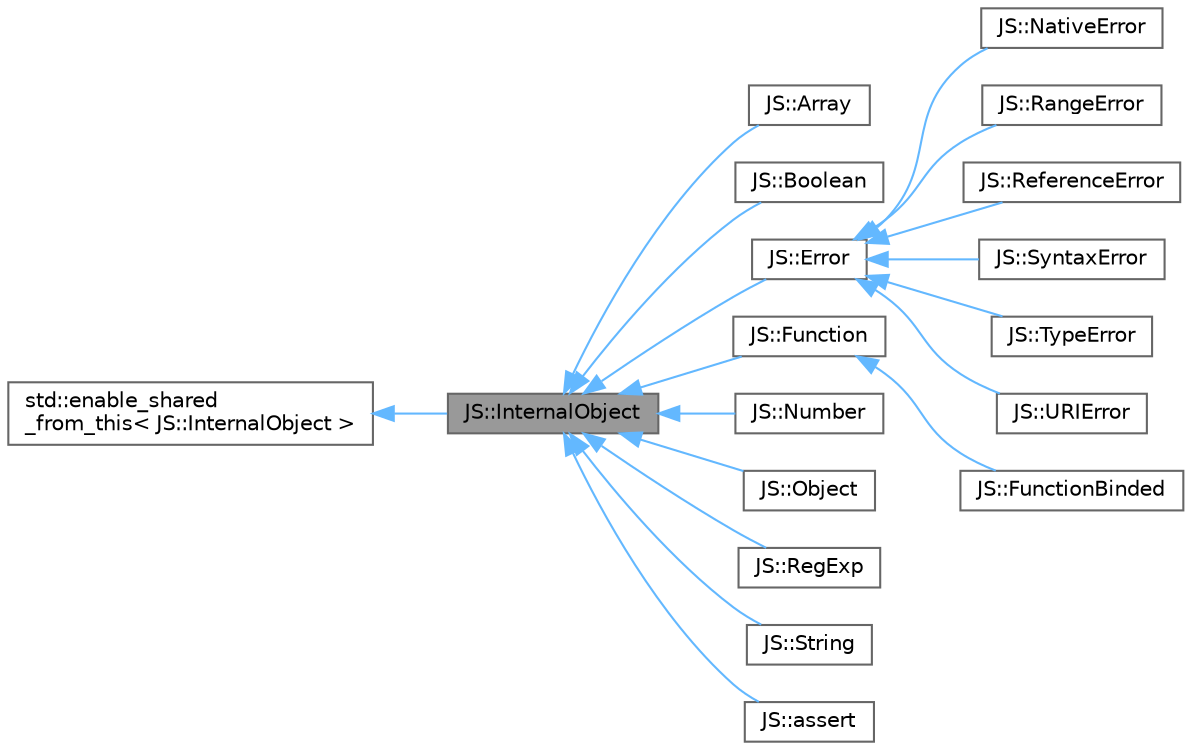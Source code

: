 digraph "JS::InternalObject"
{
 // LATEX_PDF_SIZE
  bgcolor="transparent";
  edge [fontname=Helvetica,fontsize=10,labelfontname=Helvetica,labelfontsize=10];
  node [fontname=Helvetica,fontsize=10,shape=box,height=0.2,width=0.4];
  rankdir="LR";
  Node1 [id="Node000001",label="JS::InternalObject",height=0.2,width=0.4,color="gray40", fillcolor="grey60", style="filled", fontcolor="black",tooltip="Represents a base object for all JavaScript-like objects in C++."];
  Node2 -> Node1 [id="edge1_Node000001_Node000002",dir="back",color="steelblue1",style="solid",tooltip=" "];
  Node2 [id="Node000002",label="std::enable_shared\l_from_this\< JS::InternalObject \>",height=0.2,width=0.4,color="gray40", fillcolor="white", style="filled",tooltip=" "];
  Node1 -> Node3 [id="edge2_Node000001_Node000003",dir="back",color="steelblue1",style="solid",tooltip=" "];
  Node3 [id="Node000003",label="JS::Array",height=0.2,width=0.4,color="gray40", fillcolor="white", style="filled",URL="$classJS_1_1Array.html",tooltip="Represents a JavaScript-like array object in C++."];
  Node1 -> Node4 [id="edge3_Node000001_Node000004",dir="back",color="steelblue1",style="solid",tooltip=" "];
  Node4 [id="Node000004",label="JS::Boolean",height=0.2,width=0.4,color="gray40", fillcolor="white", style="filled",URL="$classJS_1_1Boolean.html",tooltip="Represent the boolean object in C++."];
  Node1 -> Node5 [id="edge4_Node000001_Node000005",dir="back",color="steelblue1",style="solid",tooltip=" "];
  Node5 [id="Node000005",label="JS::Error",height=0.2,width=0.4,color="gray40", fillcolor="white", style="filled",URL="$classJS_1_1Error.html",tooltip="Represents a JavaScript Error in C++."];
  Node5 -> Node6 [id="edge5_Node000005_Node000006",dir="back",color="steelblue1",style="solid",tooltip=" "];
  Node6 [id="Node000006",label="JS::NativeError",height=0.2,width=0.4,color="gray40", fillcolor="white", style="filled",URL="$classJS_1_1NativeError.html",tooltip="Represents a JavaScript NativeError in C++."];
  Node5 -> Node7 [id="edge6_Node000005_Node000007",dir="back",color="steelblue1",style="solid",tooltip=" "];
  Node7 [id="Node000007",label="JS::RangeError",height=0.2,width=0.4,color="gray40", fillcolor="white", style="filled",URL="$classJS_1_1RangeError.html",tooltip="Represents a JavaScript NativeError in C++."];
  Node5 -> Node8 [id="edge7_Node000005_Node000008",dir="back",color="steelblue1",style="solid",tooltip=" "];
  Node8 [id="Node000008",label="JS::ReferenceError",height=0.2,width=0.4,color="gray40", fillcolor="white", style="filled",URL="$classJS_1_1ReferenceError.html",tooltip="Represents a JavaScript ReferenceError in C++."];
  Node5 -> Node9 [id="edge8_Node000005_Node000009",dir="back",color="steelblue1",style="solid",tooltip=" "];
  Node9 [id="Node000009",label="JS::SyntaxError",height=0.2,width=0.4,color="gray40", fillcolor="white", style="filled",URL="$classJS_1_1SyntaxError.html",tooltip="Represents a JavaScript SyntaxError in C++."];
  Node5 -> Node10 [id="edge9_Node000005_Node000010",dir="back",color="steelblue1",style="solid",tooltip=" "];
  Node10 [id="Node000010",label="JS::TypeError",height=0.2,width=0.4,color="gray40", fillcolor="white", style="filled",URL="$classJS_1_1TypeError.html",tooltip="Represents a JavaScript TypeError in C++."];
  Node5 -> Node11 [id="edge10_Node000005_Node000011",dir="back",color="steelblue1",style="solid",tooltip=" "];
  Node11 [id="Node000011",label="JS::URIError",height=0.2,width=0.4,color="gray40", fillcolor="white", style="filled",URL="$classJS_1_1URIError.html",tooltip="Represents a JavaScript URIError in C++."];
  Node1 -> Node12 [id="edge11_Node000001_Node000012",dir="back",color="steelblue1",style="solid",tooltip=" "];
  Node12 [id="Node000012",label="JS::Function",height=0.2,width=0.4,color="gray40", fillcolor="white", style="filled",URL="$classJS_1_1Function.html",tooltip="Represents a JavaScript-like function object in C++."];
  Node12 -> Node13 [id="edge12_Node000012_Node000013",dir="back",color="steelblue1",style="solid",tooltip=" "];
  Node13 [id="Node000013",label="JS::FunctionBinded",height=0.2,width=0.4,color="gray40", fillcolor="white", style="filled",URL="$classJS_1_1FunctionBinded.html",tooltip="Represents a binded function object in C++. This class is a subclass of Function."];
  Node1 -> Node14 [id="edge13_Node000001_Node000014",dir="back",color="steelblue1",style="solid",tooltip=" "];
  Node14 [id="Node000014",label="JS::Number",height=0.2,width=0.4,color="gray40", fillcolor="white", style="filled",URL="$classJS_1_1Number.html",tooltip="Represent the number object in C++."];
  Node1 -> Node15 [id="edge14_Node000001_Node000015",dir="back",color="steelblue1",style="solid",tooltip=" "];
  Node15 [id="Node000015",label="JS::Object",height=0.2,width=0.4,color="gray40", fillcolor="white", style="filled",URL="$classJS_1_1Object.html",tooltip="Represents a JavaScript-like object in C++."];
  Node1 -> Node16 [id="edge15_Node000001_Node000016",dir="back",color="steelblue1",style="solid",tooltip=" "];
  Node16 [id="Node000016",label="JS::RegExp",height=0.2,width=0.4,color="gray40", fillcolor="white", style="filled",URL="$classJS_1_1RegExp.html",tooltip="Represents a JavaScript-like RegExp object in C++."];
  Node1 -> Node17 [id="edge16_Node000001_Node000017",dir="back",color="steelblue1",style="solid",tooltip=" "];
  Node17 [id="Node000017",label="JS::String",height=0.2,width=0.4,color="gray40", fillcolor="white", style="filled",URL="$classJS_1_1String.html",tooltip="Represents the string object in C++."];
  Node1 -> Node18 [id="edge17_Node000001_Node000018",dir="back",color="steelblue1",style="solid",tooltip=" "];
  Node18 [id="Node000018",label="JS::assert",height=0.2,width=0.4,color="gray40", fillcolor="white", style="filled",URL="$classJS_1_1assert.html",tooltip=" "];
}
